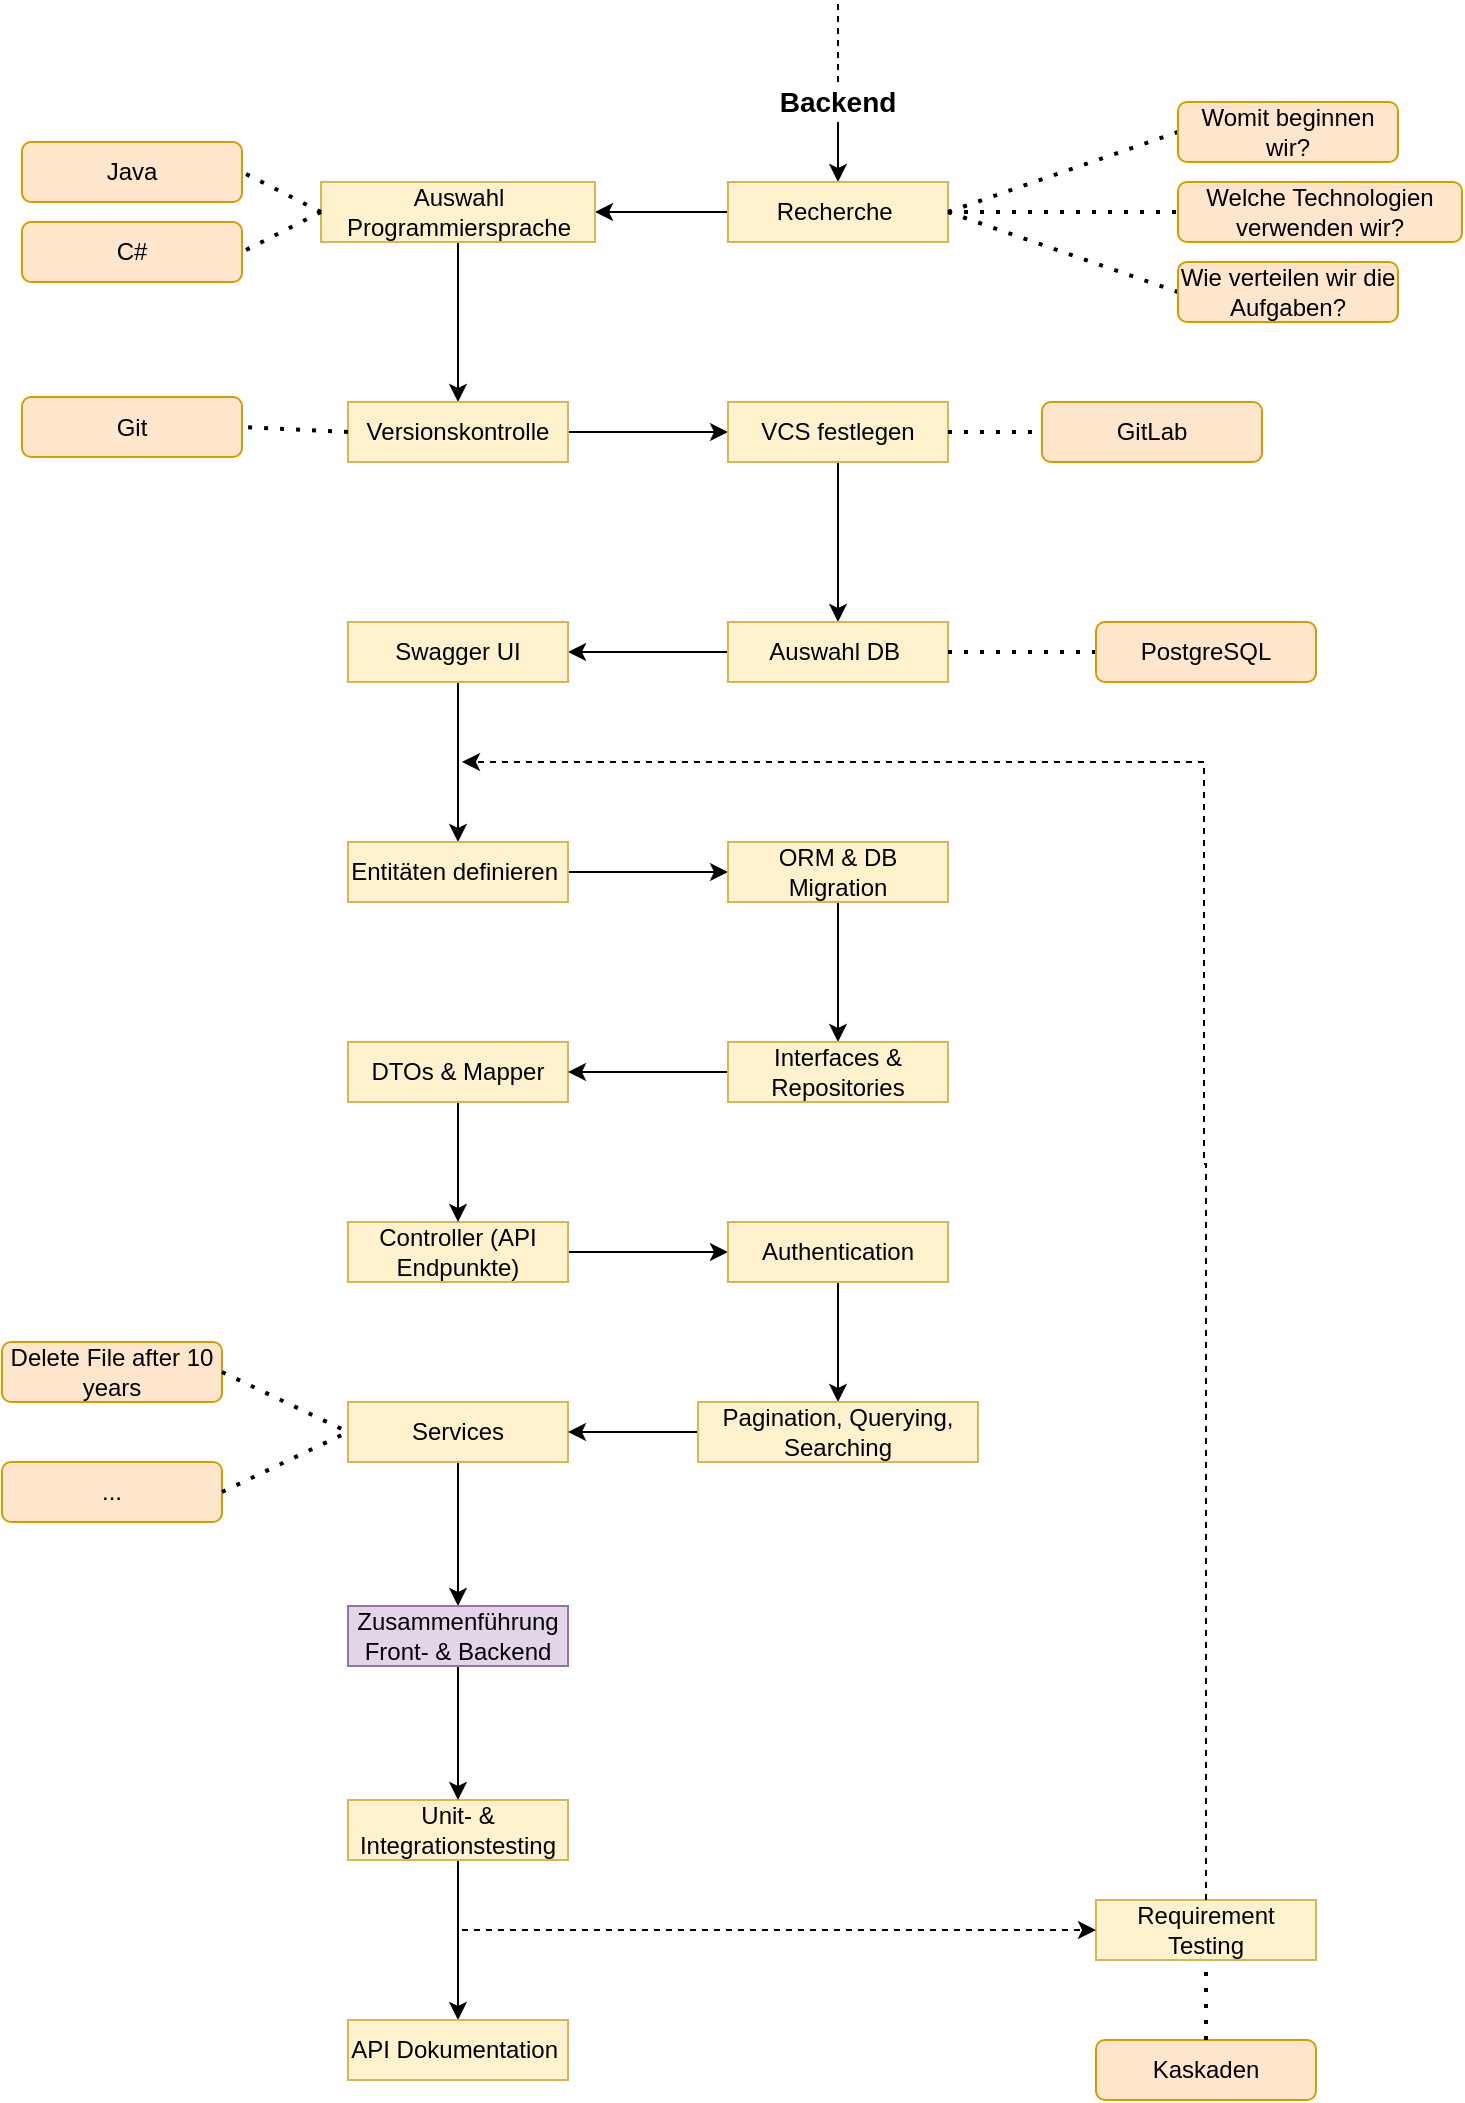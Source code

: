 <mxfile version="24.2.5" type="device">
  <diagram name="Seite-1" id="-txGxphhp1ZsnZzmBWhz">
    <mxGraphModel dx="2074" dy="1042" grid="1" gridSize="10" guides="1" tooltips="1" connect="1" arrows="1" fold="1" page="1" pageScale="1" pageWidth="827" pageHeight="1169" math="0" shadow="0">
      <root>
        <mxCell id="0" />
        <mxCell id="1" parent="0" />
        <mxCell id="Fu86-81jeLbAY2yZGsDx-1" value="" style="endArrow=none;dashed=1;html=1;rounded=0;" parent="1" edge="1">
          <mxGeometry width="50" height="50" relative="1" as="geometry">
            <mxPoint x="458" y="40" as="sourcePoint" />
            <mxPoint x="458" as="targetPoint" />
          </mxGeometry>
        </mxCell>
        <mxCell id="Fu86-81jeLbAY2yZGsDx-4" value="" style="edgeStyle=orthogonalEdgeStyle;rounded=0;orthogonalLoop=1;jettySize=auto;html=1;" parent="1" source="Fu86-81jeLbAY2yZGsDx-2" target="Fu86-81jeLbAY2yZGsDx-3" edge="1">
          <mxGeometry relative="1" as="geometry" />
        </mxCell>
        <mxCell id="Fu86-81jeLbAY2yZGsDx-2" value="&lt;b&gt;&lt;font style=&quot;font-size: 14px;&quot;&gt;Backend&lt;/font&gt;&lt;/b&gt;" style="text;html=1;align=center;verticalAlign=middle;whiteSpace=wrap;rounded=0;" parent="1" vertex="1">
          <mxGeometry x="428" y="40" width="60" height="20" as="geometry" />
        </mxCell>
        <mxCell id="Fu86-81jeLbAY2yZGsDx-6" value="" style="edgeStyle=orthogonalEdgeStyle;rounded=0;orthogonalLoop=1;jettySize=auto;html=1;" parent="1" source="Fu86-81jeLbAY2yZGsDx-3" target="Fu86-81jeLbAY2yZGsDx-5" edge="1">
          <mxGeometry relative="1" as="geometry" />
        </mxCell>
        <mxCell id="Fu86-81jeLbAY2yZGsDx-3" value="Recherche&amp;nbsp;" style="rounded=0;whiteSpace=wrap;html=1;fillColor=#fff2cc;strokeColor=#d6b656;" parent="1" vertex="1">
          <mxGeometry x="403" y="90" width="110" height="30" as="geometry" />
        </mxCell>
        <mxCell id="Fu86-81jeLbAY2yZGsDx-8" value="" style="edgeStyle=orthogonalEdgeStyle;rounded=0;orthogonalLoop=1;jettySize=auto;html=1;" parent="1" source="Fu86-81jeLbAY2yZGsDx-5" target="Fu86-81jeLbAY2yZGsDx-7" edge="1">
          <mxGeometry relative="1" as="geometry" />
        </mxCell>
        <mxCell id="Fu86-81jeLbAY2yZGsDx-5" value="Auswahl Programmiersprache" style="rounded=0;whiteSpace=wrap;html=1;fillColor=#fff2cc;strokeColor=#d6b656;" parent="1" vertex="1">
          <mxGeometry x="199.5" y="90" width="137" height="30" as="geometry" />
        </mxCell>
        <mxCell id="Fu86-81jeLbAY2yZGsDx-10" value="" style="edgeStyle=orthogonalEdgeStyle;rounded=0;orthogonalLoop=1;jettySize=auto;html=1;" parent="1" source="Fu86-81jeLbAY2yZGsDx-7" target="Fu86-81jeLbAY2yZGsDx-9" edge="1">
          <mxGeometry relative="1" as="geometry" />
        </mxCell>
        <mxCell id="Fu86-81jeLbAY2yZGsDx-7" value="Versionskontrolle" style="rounded=0;whiteSpace=wrap;html=1;fillColor=#fff2cc;strokeColor=#d6b656;" parent="1" vertex="1">
          <mxGeometry x="213" y="200" width="110" height="30" as="geometry" />
        </mxCell>
        <mxCell id="Fu86-81jeLbAY2yZGsDx-12" value="" style="edgeStyle=orthogonalEdgeStyle;rounded=0;orthogonalLoop=1;jettySize=auto;html=1;" parent="1" source="Fu86-81jeLbAY2yZGsDx-9" target="Fu86-81jeLbAY2yZGsDx-11" edge="1">
          <mxGeometry relative="1" as="geometry" />
        </mxCell>
        <mxCell id="Fu86-81jeLbAY2yZGsDx-9" value="VCS festlegen" style="rounded=0;whiteSpace=wrap;html=1;fillColor=#fff2cc;strokeColor=#d6b656;" parent="1" vertex="1">
          <mxGeometry x="403" y="200" width="110" height="30" as="geometry" />
        </mxCell>
        <mxCell id="Fu86-81jeLbAY2yZGsDx-14" value="" style="edgeStyle=orthogonalEdgeStyle;rounded=0;orthogonalLoop=1;jettySize=auto;html=1;" parent="1" source="Fu86-81jeLbAY2yZGsDx-11" target="Fu86-81jeLbAY2yZGsDx-13" edge="1">
          <mxGeometry relative="1" as="geometry" />
        </mxCell>
        <mxCell id="Fu86-81jeLbAY2yZGsDx-11" value="Auswahl DB&amp;nbsp;" style="rounded=0;whiteSpace=wrap;html=1;fillColor=#fff2cc;strokeColor=#d6b656;" parent="1" vertex="1">
          <mxGeometry x="403" y="310" width="110" height="30" as="geometry" />
        </mxCell>
        <mxCell id="Fu86-81jeLbAY2yZGsDx-16" value="" style="edgeStyle=orthogonalEdgeStyle;rounded=0;orthogonalLoop=1;jettySize=auto;html=1;" parent="1" source="Fu86-81jeLbAY2yZGsDx-13" target="Fu86-81jeLbAY2yZGsDx-15" edge="1">
          <mxGeometry relative="1" as="geometry" />
        </mxCell>
        <mxCell id="Fu86-81jeLbAY2yZGsDx-13" value="Swagger UI" style="rounded=0;whiteSpace=wrap;html=1;fillColor=#fff2cc;strokeColor=#d6b656;" parent="1" vertex="1">
          <mxGeometry x="213" y="310" width="110" height="30" as="geometry" />
        </mxCell>
        <mxCell id="Fu86-81jeLbAY2yZGsDx-18" value="" style="edgeStyle=orthogonalEdgeStyle;rounded=0;orthogonalLoop=1;jettySize=auto;html=1;entryX=0;entryY=0.5;entryDx=0;entryDy=0;" parent="1" source="Fu86-81jeLbAY2yZGsDx-15" target="73FDL4AzmL-i0ycshekS-1" edge="1">
          <mxGeometry relative="1" as="geometry">
            <mxPoint x="380" y="390" as="targetPoint" />
          </mxGeometry>
        </mxCell>
        <mxCell id="Fu86-81jeLbAY2yZGsDx-15" value="Entitäten definieren&amp;nbsp;" style="rounded=0;whiteSpace=wrap;html=1;fillColor=#fff2cc;strokeColor=#d6b656;" parent="1" vertex="1">
          <mxGeometry x="213" y="420" width="110" height="30" as="geometry" />
        </mxCell>
        <mxCell id="Fu86-81jeLbAY2yZGsDx-20" value="" style="edgeStyle=orthogonalEdgeStyle;rounded=0;orthogonalLoop=1;jettySize=auto;html=1;" parent="1" source="Fu86-81jeLbAY2yZGsDx-17" target="Fu86-81jeLbAY2yZGsDx-19" edge="1">
          <mxGeometry relative="1" as="geometry" />
        </mxCell>
        <mxCell id="Fu86-81jeLbAY2yZGsDx-17" value="Controller (API Endpunkte)" style="rounded=0;whiteSpace=wrap;html=1;fillColor=#fff2cc;strokeColor=#d6b656;" parent="1" vertex="1">
          <mxGeometry x="213" y="610" width="110" height="30" as="geometry" />
        </mxCell>
        <mxCell id="73FDL4AzmL-i0ycshekS-12" style="edgeStyle=orthogonalEdgeStyle;rounded=0;orthogonalLoop=1;jettySize=auto;html=1;exitX=0.5;exitY=1;exitDx=0;exitDy=0;entryX=0.5;entryY=0;entryDx=0;entryDy=0;" parent="1" source="Fu86-81jeLbAY2yZGsDx-19" target="73FDL4AzmL-i0ycshekS-10" edge="1">
          <mxGeometry relative="1" as="geometry" />
        </mxCell>
        <mxCell id="Fu86-81jeLbAY2yZGsDx-19" value="Authentication" style="rounded=0;whiteSpace=wrap;html=1;fillColor=#fff2cc;strokeColor=#d6b656;" parent="1" vertex="1">
          <mxGeometry x="403" y="610" width="110" height="30" as="geometry" />
        </mxCell>
        <mxCell id="Fu86-81jeLbAY2yZGsDx-26" value="" style="edgeStyle=orthogonalEdgeStyle;rounded=0;orthogonalLoop=1;jettySize=auto;html=1;" parent="1" source="Fu86-81jeLbAY2yZGsDx-23" target="Fu86-81jeLbAY2yZGsDx-25" edge="1">
          <mxGeometry relative="1" as="geometry" />
        </mxCell>
        <mxCell id="Fu86-81jeLbAY2yZGsDx-23" value="Unit- &amp;amp; Integrationstesting" style="rounded=0;whiteSpace=wrap;html=1;fillColor=#fff2cc;strokeColor=#d6b656;" parent="1" vertex="1">
          <mxGeometry x="213" y="899" width="110" height="30" as="geometry" />
        </mxCell>
        <mxCell id="Fu86-81jeLbAY2yZGsDx-25" value="API Dokumentation&amp;nbsp;" style="rounded=0;whiteSpace=wrap;html=1;fillColor=#fff2cc;strokeColor=#d6b656;" parent="1" vertex="1">
          <mxGeometry x="213" y="1009" width="110" height="30" as="geometry" />
        </mxCell>
        <mxCell id="Fu86-81jeLbAY2yZGsDx-29" value="" style="endArrow=none;dashed=1;html=1;dashPattern=1 3;strokeWidth=2;rounded=0;exitX=1;exitY=0.5;exitDx=0;exitDy=0;entryX=0;entryY=0.5;entryDx=0;entryDy=0;" parent="1" source="Fu86-81jeLbAY2yZGsDx-3" target="Fu86-81jeLbAY2yZGsDx-30" edge="1">
          <mxGeometry width="50" height="50" relative="1" as="geometry">
            <mxPoint x="568" y="130" as="sourcePoint" />
            <mxPoint x="618" y="98" as="targetPoint" />
          </mxGeometry>
        </mxCell>
        <mxCell id="Fu86-81jeLbAY2yZGsDx-30" value="Welche Technologien verwenden wir?" style="rounded=1;whiteSpace=wrap;html=1;fillColor=#ffe6cc;strokeColor=#d79b00;" parent="1" vertex="1">
          <mxGeometry x="628" y="90" width="142" height="30" as="geometry" />
        </mxCell>
        <mxCell id="Fu86-81jeLbAY2yZGsDx-31" value="" style="endArrow=none;dashed=1;html=1;dashPattern=1 3;strokeWidth=2;rounded=0;exitX=1;exitY=0.5;exitDx=0;exitDy=0;entryX=0;entryY=0.5;entryDx=0;entryDy=0;" parent="1" source="Fu86-81jeLbAY2yZGsDx-3" target="Fu86-81jeLbAY2yZGsDx-32" edge="1">
          <mxGeometry width="50" height="50" relative="1" as="geometry">
            <mxPoint x="513" y="145" as="sourcePoint" />
            <mxPoint x="618" y="138" as="targetPoint" />
          </mxGeometry>
        </mxCell>
        <mxCell id="Fu86-81jeLbAY2yZGsDx-32" value="Wie verteilen wir die Aufgaben?" style="rounded=1;whiteSpace=wrap;html=1;fillColor=#ffe6cc;strokeColor=#d79b00;" parent="1" vertex="1">
          <mxGeometry x="628" y="130" width="110" height="30" as="geometry" />
        </mxCell>
        <mxCell id="Fu86-81jeLbAY2yZGsDx-33" value="" style="endArrow=none;dashed=1;html=1;dashPattern=1 3;strokeWidth=2;rounded=0;exitX=1;exitY=0.5;exitDx=0;exitDy=0;entryX=0;entryY=0.5;entryDx=0;entryDy=0;" parent="1" source="Fu86-81jeLbAY2yZGsDx-3" target="Fu86-81jeLbAY2yZGsDx-34" edge="1">
          <mxGeometry width="50" height="50" relative="1" as="geometry">
            <mxPoint x="513" y="65" as="sourcePoint" />
            <mxPoint x="618" y="58" as="targetPoint" />
          </mxGeometry>
        </mxCell>
        <mxCell id="Fu86-81jeLbAY2yZGsDx-34" value="Womit beginnen wir?" style="rounded=1;whiteSpace=wrap;html=1;fillColor=#ffe6cc;strokeColor=#d79b00;" parent="1" vertex="1">
          <mxGeometry x="628" y="50" width="110" height="30" as="geometry" />
        </mxCell>
        <mxCell id="Fu86-81jeLbAY2yZGsDx-35" value="" style="endArrow=none;dashed=1;html=1;dashPattern=1 3;strokeWidth=2;rounded=0;exitX=0;exitY=0.5;exitDx=0;exitDy=0;entryX=1;entryY=0.5;entryDx=0;entryDy=0;" parent="1" source="Fu86-81jeLbAY2yZGsDx-5" target="Fu86-81jeLbAY2yZGsDx-36" edge="1">
          <mxGeometry width="50" height="50" relative="1" as="geometry">
            <mxPoint x="-42" y="85" as="sourcePoint" />
            <mxPoint x="168" y="85" as="targetPoint" />
          </mxGeometry>
        </mxCell>
        <mxCell id="Fu86-81jeLbAY2yZGsDx-36" value="Java" style="rounded=1;whiteSpace=wrap;html=1;fillColor=#ffe6cc;strokeColor=#d79b00;" parent="1" vertex="1">
          <mxGeometry x="50" y="70" width="110" height="30" as="geometry" />
        </mxCell>
        <mxCell id="Fu86-81jeLbAY2yZGsDx-37" value="" style="endArrow=none;dashed=1;html=1;dashPattern=1 3;strokeWidth=2;rounded=0;exitX=0;exitY=0.5;exitDx=0;exitDy=0;entryX=1;entryY=0.5;entryDx=0;entryDy=0;" parent="1" source="Fu86-81jeLbAY2yZGsDx-5" target="Fu86-81jeLbAY2yZGsDx-38" edge="1">
          <mxGeometry width="50" height="50" relative="1" as="geometry">
            <mxPoint x="213" y="145" as="sourcePoint" />
            <mxPoint x="168" y="125" as="targetPoint" />
          </mxGeometry>
        </mxCell>
        <mxCell id="Fu86-81jeLbAY2yZGsDx-38" value="C#" style="rounded=1;whiteSpace=wrap;html=1;fillColor=#ffe6cc;strokeColor=#d79b00;" parent="1" vertex="1">
          <mxGeometry x="50" y="110" width="110" height="30" as="geometry" />
        </mxCell>
        <mxCell id="Fu86-81jeLbAY2yZGsDx-39" value="" style="endArrow=none;dashed=1;html=1;dashPattern=1 3;strokeWidth=2;rounded=0;exitX=0;exitY=0.5;exitDx=0;exitDy=0;entryX=1;entryY=0.5;entryDx=0;entryDy=0;" parent="1" source="Fu86-81jeLbAY2yZGsDx-7" target="Fu86-81jeLbAY2yZGsDx-40" edge="1">
          <mxGeometry width="50" height="50" relative="1" as="geometry">
            <mxPoint x="213" y="232.5" as="sourcePoint" />
            <mxPoint x="168" y="212.5" as="targetPoint" />
          </mxGeometry>
        </mxCell>
        <mxCell id="Fu86-81jeLbAY2yZGsDx-40" value="Git" style="rounded=1;whiteSpace=wrap;html=1;fillColor=#ffe6cc;strokeColor=#d79b00;" parent="1" vertex="1">
          <mxGeometry x="50" y="197.5" width="110" height="30" as="geometry" />
        </mxCell>
        <mxCell id="Fu86-81jeLbAY2yZGsDx-41" value="" style="endArrow=none;dashed=1;html=1;dashPattern=1 3;strokeWidth=2;rounded=0;exitX=1;exitY=0.5;exitDx=0;exitDy=0;entryX=0;entryY=0.5;entryDx=0;entryDy=0;" parent="1" source="Fu86-81jeLbAY2yZGsDx-9" target="Fu86-81jeLbAY2yZGsDx-42" edge="1">
          <mxGeometry width="50" height="50" relative="1" as="geometry">
            <mxPoint x="508" y="175" as="sourcePoint" />
            <mxPoint x="613" y="208" as="targetPoint" />
          </mxGeometry>
        </mxCell>
        <mxCell id="Fu86-81jeLbAY2yZGsDx-42" value="GitLab" style="rounded=1;whiteSpace=wrap;html=1;fillColor=#ffe6cc;strokeColor=#d79b00;" parent="1" vertex="1">
          <mxGeometry x="560" y="200" width="110" height="30" as="geometry" />
        </mxCell>
        <mxCell id="Fu86-81jeLbAY2yZGsDx-43" value="" style="endArrow=none;dashed=1;html=1;dashPattern=1 3;strokeWidth=2;rounded=0;exitX=1;exitY=0.5;exitDx=0;exitDy=0;entryX=0;entryY=0.5;entryDx=0;entryDy=0;" parent="1" source="Fu86-81jeLbAY2yZGsDx-11" target="Fu86-81jeLbAY2yZGsDx-44" edge="1">
          <mxGeometry width="50" height="50" relative="1" as="geometry">
            <mxPoint x="472" y="285" as="sourcePoint" />
            <mxPoint x="577" y="318" as="targetPoint" />
          </mxGeometry>
        </mxCell>
        <mxCell id="Fu86-81jeLbAY2yZGsDx-44" value="PostgreSQL" style="rounded=1;whiteSpace=wrap;html=1;fillColor=#ffe6cc;strokeColor=#d79b00;" parent="1" vertex="1">
          <mxGeometry x="587" y="310" width="110" height="30" as="geometry" />
        </mxCell>
        <mxCell id="73FDL4AzmL-i0ycshekS-5" style="edgeStyle=orthogonalEdgeStyle;rounded=0;orthogonalLoop=1;jettySize=auto;html=1;exitX=0.5;exitY=1;exitDx=0;exitDy=0;entryX=0.5;entryY=0;entryDx=0;entryDy=0;" parent="1" source="73FDL4AzmL-i0ycshekS-1" target="73FDL4AzmL-i0ycshekS-4" edge="1">
          <mxGeometry relative="1" as="geometry" />
        </mxCell>
        <mxCell id="73FDL4AzmL-i0ycshekS-1" value="ORM &amp;amp; DB Migration" style="rounded=0;whiteSpace=wrap;html=1;fillColor=#fff2cc;strokeColor=#d6b656;" parent="1" vertex="1">
          <mxGeometry x="403" y="420" width="110" height="30" as="geometry" />
        </mxCell>
        <mxCell id="73FDL4AzmL-i0ycshekS-8" style="edgeStyle=orthogonalEdgeStyle;rounded=0;orthogonalLoop=1;jettySize=auto;html=1;exitX=0.5;exitY=1;exitDx=0;exitDy=0;entryX=0.5;entryY=0;entryDx=0;entryDy=0;" parent="1" source="73FDL4AzmL-i0ycshekS-3" target="Fu86-81jeLbAY2yZGsDx-17" edge="1">
          <mxGeometry relative="1" as="geometry" />
        </mxCell>
        <mxCell id="73FDL4AzmL-i0ycshekS-3" value="DTOs &amp;amp; Mapper" style="rounded=0;whiteSpace=wrap;html=1;fillColor=#fff2cc;strokeColor=#d6b656;" parent="1" vertex="1">
          <mxGeometry x="213" y="520" width="110" height="30" as="geometry" />
        </mxCell>
        <mxCell id="73FDL4AzmL-i0ycshekS-6" style="edgeStyle=orthogonalEdgeStyle;rounded=0;orthogonalLoop=1;jettySize=auto;html=1;exitX=0;exitY=0.5;exitDx=0;exitDy=0;entryX=1;entryY=0.5;entryDx=0;entryDy=0;" parent="1" source="73FDL4AzmL-i0ycshekS-4" target="73FDL4AzmL-i0ycshekS-3" edge="1">
          <mxGeometry relative="1" as="geometry" />
        </mxCell>
        <mxCell id="73FDL4AzmL-i0ycshekS-4" value="Interfaces &amp;amp; Repositories" style="rounded=0;whiteSpace=wrap;html=1;fillColor=#fff2cc;strokeColor=#d6b656;" parent="1" vertex="1">
          <mxGeometry x="403" y="520" width="110" height="30" as="geometry" />
        </mxCell>
        <mxCell id="JV3wPwRjbdAlSPVZt5U0-2" style="edgeStyle=orthogonalEdgeStyle;rounded=0;orthogonalLoop=1;jettySize=auto;html=1;" edge="1" parent="1" source="73FDL4AzmL-i0ycshekS-9" target="JV3wPwRjbdAlSPVZt5U0-1">
          <mxGeometry relative="1" as="geometry" />
        </mxCell>
        <mxCell id="73FDL4AzmL-i0ycshekS-9" value="Services" style="rounded=0;whiteSpace=wrap;html=1;fillColor=#fff2cc;strokeColor=#d6b656;" parent="1" vertex="1">
          <mxGeometry x="213" y="700" width="110" height="30" as="geometry" />
        </mxCell>
        <mxCell id="73FDL4AzmL-i0ycshekS-13" style="edgeStyle=orthogonalEdgeStyle;rounded=0;orthogonalLoop=1;jettySize=auto;html=1;exitX=0;exitY=0.5;exitDx=0;exitDy=0;entryX=1;entryY=0.5;entryDx=0;entryDy=0;" parent="1" source="73FDL4AzmL-i0ycshekS-10" target="73FDL4AzmL-i0ycshekS-9" edge="1">
          <mxGeometry relative="1" as="geometry" />
        </mxCell>
        <mxCell id="73FDL4AzmL-i0ycshekS-10" value="Pagination, Querying, Searching" style="rounded=0;whiteSpace=wrap;html=1;fillColor=#fff2cc;strokeColor=#d6b656;" parent="1" vertex="1">
          <mxGeometry x="388" y="700" width="140" height="30" as="geometry" />
        </mxCell>
        <mxCell id="73FDL4AzmL-i0ycshekS-14" value="Delete File after 10 years" style="rounded=1;whiteSpace=wrap;html=1;fillColor=#ffe6cc;strokeColor=#d79b00;" parent="1" vertex="1">
          <mxGeometry x="40" y="670" width="110" height="30" as="geometry" />
        </mxCell>
        <mxCell id="73FDL4AzmL-i0ycshekS-15" value="..." style="rounded=1;whiteSpace=wrap;html=1;fillColor=#ffe6cc;strokeColor=#d79b00;" parent="1" vertex="1">
          <mxGeometry x="40" y="730" width="110" height="30" as="geometry" />
        </mxCell>
        <mxCell id="73FDL4AzmL-i0ycshekS-16" value="" style="endArrow=none;dashed=1;html=1;dashPattern=1 3;strokeWidth=2;rounded=0;exitX=1;exitY=0.5;exitDx=0;exitDy=0;entryX=0;entryY=0.5;entryDx=0;entryDy=0;" parent="1" source="73FDL4AzmL-i0ycshekS-14" target="73FDL4AzmL-i0ycshekS-9" edge="1">
          <mxGeometry width="50" height="50" relative="1" as="geometry">
            <mxPoint x="390" y="590" as="sourcePoint" />
            <mxPoint x="440" y="540" as="targetPoint" />
          </mxGeometry>
        </mxCell>
        <mxCell id="73FDL4AzmL-i0ycshekS-18" value="" style="endArrow=none;dashed=1;html=1;dashPattern=1 3;strokeWidth=2;rounded=0;exitX=1;exitY=0.5;exitDx=0;exitDy=0;entryX=0;entryY=0.5;entryDx=0;entryDy=0;" parent="1" source="73FDL4AzmL-i0ycshekS-15" target="73FDL4AzmL-i0ycshekS-9" edge="1">
          <mxGeometry width="50" height="50" relative="1" as="geometry">
            <mxPoint x="180" y="770" as="sourcePoint" />
            <mxPoint x="243" y="800" as="targetPoint" />
          </mxGeometry>
        </mxCell>
        <mxCell id="73FDL4AzmL-i0ycshekS-22" value="Requirement Testing" style="rounded=0;whiteSpace=wrap;html=1;fillColor=#fff2cc;strokeColor=#d6b656;" parent="1" vertex="1">
          <mxGeometry x="587" y="949" width="110" height="30" as="geometry" />
        </mxCell>
        <mxCell id="73FDL4AzmL-i0ycshekS-24" value="" style="endArrow=classic;dashed=1;html=1;rounded=0;entryX=0;entryY=0.5;entryDx=0;entryDy=0;endFill=1;" parent="1" target="73FDL4AzmL-i0ycshekS-22" edge="1">
          <mxGeometry width="50" height="50" relative="1" as="geometry">
            <mxPoint x="270" y="964" as="sourcePoint" />
            <mxPoint x="428" y="899" as="targetPoint" />
          </mxGeometry>
        </mxCell>
        <mxCell id="73FDL4AzmL-i0ycshekS-25" value="" style="endArrow=classic;dashed=1;html=1;rounded=0;exitX=0.5;exitY=0;exitDx=0;exitDy=0;endFill=1;edgeStyle=orthogonalEdgeStyle;" parent="1" source="73FDL4AzmL-i0ycshekS-22" edge="1">
          <mxGeometry width="50" height="50" relative="1" as="geometry">
            <mxPoint x="490" y="924.5" as="sourcePoint" />
            <mxPoint x="270" y="380" as="targetPoint" />
            <Array as="points">
              <mxPoint x="642" y="581" />
              <mxPoint x="641" y="581" />
            </Array>
          </mxGeometry>
        </mxCell>
        <mxCell id="73FDL4AzmL-i0ycshekS-26" value="Kaskaden" style="rounded=1;whiteSpace=wrap;html=1;fillColor=#ffe6cc;strokeColor=#d79b00;" parent="1" vertex="1">
          <mxGeometry x="587" y="1019" width="110" height="30" as="geometry" />
        </mxCell>
        <mxCell id="73FDL4AzmL-i0ycshekS-27" value="" style="endArrow=none;dashed=1;html=1;dashPattern=1 3;strokeWidth=2;rounded=0;exitX=0.5;exitY=0;exitDx=0;exitDy=0;entryX=0.5;entryY=1;entryDx=0;entryDy=0;" parent="1" source="73FDL4AzmL-i0ycshekS-26" target="73FDL4AzmL-i0ycshekS-22" edge="1">
          <mxGeometry width="50" height="50" relative="1" as="geometry">
            <mxPoint x="738" y="929" as="sourcePoint" />
            <mxPoint x="801" y="899" as="targetPoint" />
          </mxGeometry>
        </mxCell>
        <mxCell id="JV3wPwRjbdAlSPVZt5U0-3" style="edgeStyle=orthogonalEdgeStyle;rounded=0;orthogonalLoop=1;jettySize=auto;html=1;" edge="1" parent="1" source="JV3wPwRjbdAlSPVZt5U0-1" target="Fu86-81jeLbAY2yZGsDx-23">
          <mxGeometry relative="1" as="geometry" />
        </mxCell>
        <mxCell id="JV3wPwRjbdAlSPVZt5U0-1" value="Zusammenführung Front- &amp;amp; Backend" style="rounded=0;whiteSpace=wrap;html=1;fillColor=#e1d5e7;strokeColor=#9673a6;" vertex="1" parent="1">
          <mxGeometry x="213" y="802" width="110" height="30" as="geometry" />
        </mxCell>
      </root>
    </mxGraphModel>
  </diagram>
</mxfile>
